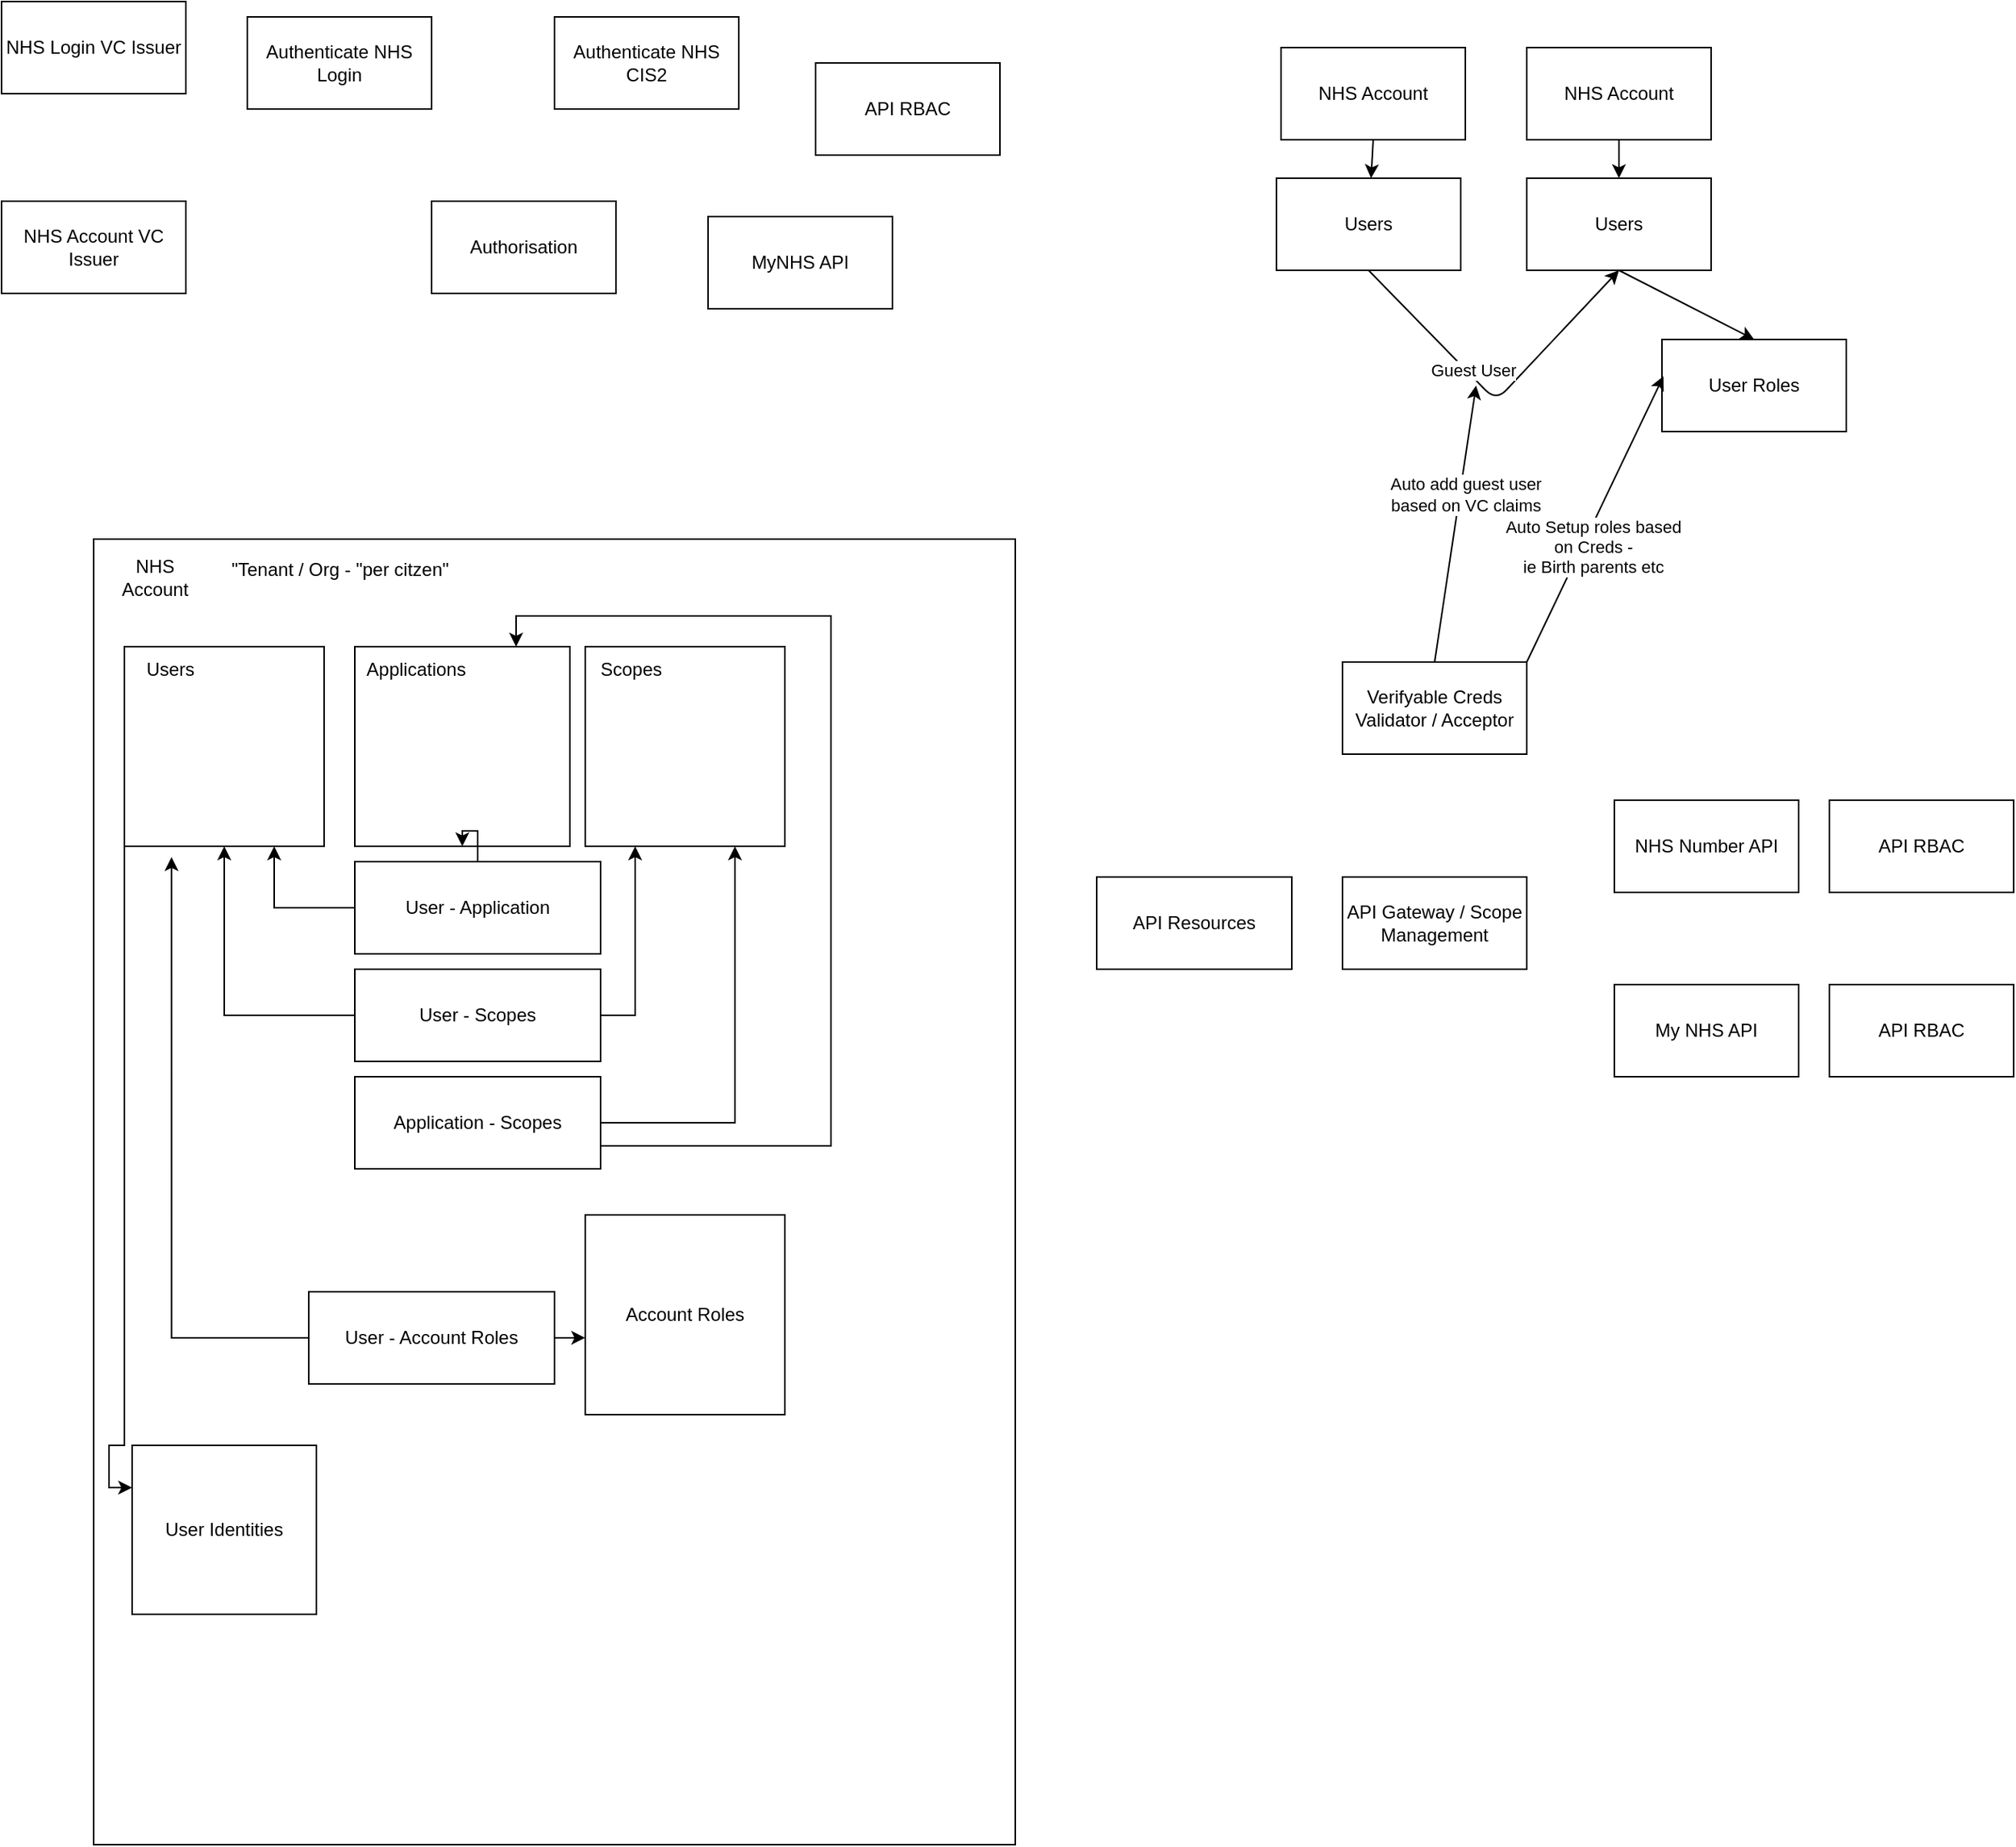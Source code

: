 <mxfile>
    <diagram id="KbdRSB4xixegALwZqxuM" name="Page-1">
        <mxGraphModel dx="1566" dy="1150" grid="1" gridSize="10" guides="1" tooltips="1" connect="1" arrows="1" fold="1" page="1" pageScale="1" pageWidth="827" pageHeight="1169" math="0" shadow="0">
            <root>
                <mxCell id="0"/>
                <mxCell id="1" parent="0"/>
                <mxCell id="Hq47bqaGIPakzZ_2F75P-1" value="MyNHS API" style="rounded=0;whiteSpace=wrap;html=1;" parent="1" vertex="1">
                    <mxGeometry x="500" y="210" width="120" height="60" as="geometry"/>
                </mxCell>
                <mxCell id="Hq47bqaGIPakzZ_2F75P-2" value="Authorisation" style="whiteSpace=wrap;html=1;" parent="1" vertex="1">
                    <mxGeometry x="320" y="200" width="120" height="60" as="geometry"/>
                </mxCell>
                <mxCell id="Hq47bqaGIPakzZ_2F75P-3" value="Authenticate NHS Login" style="whiteSpace=wrap;html=1;" parent="1" vertex="1">
                    <mxGeometry x="200" y="80" width="120" height="60" as="geometry"/>
                </mxCell>
                <mxCell id="Hq47bqaGIPakzZ_2F75P-4" value="Authenticate NHS CIS2" style="whiteSpace=wrap;html=1;" parent="1" vertex="1">
                    <mxGeometry x="400" y="80" width="120" height="60" as="geometry"/>
                </mxCell>
                <mxCell id="Hq47bqaGIPakzZ_2F75P-5" value="NHS Account VC Issuer" style="rounded=0;whiteSpace=wrap;html=1;" parent="1" vertex="1">
                    <mxGeometry x="40" y="200" width="120" height="60" as="geometry"/>
                </mxCell>
                <mxCell id="Hq47bqaGIPakzZ_2F75P-6" value="NHS Login VC Issuer" style="rounded=0;whiteSpace=wrap;html=1;" parent="1" vertex="1">
                    <mxGeometry x="40" y="70" width="120" height="60" as="geometry"/>
                </mxCell>
                <mxCell id="Hq47bqaGIPakzZ_2F75P-7" value="API RBAC" style="rounded=0;whiteSpace=wrap;html=1;" parent="1" vertex="1">
                    <mxGeometry x="570" y="110" width="120" height="60" as="geometry"/>
                </mxCell>
                <mxCell id="Hq47bqaGIPakzZ_2F75P-8" value="" style="rounded=0;whiteSpace=wrap;html=1;" parent="1" vertex="1">
                    <mxGeometry x="100" y="420" width="600" height="850" as="geometry"/>
                </mxCell>
                <mxCell id="Hq47bqaGIPakzZ_2F75P-9" value="NHS Account" style="text;html=1;strokeColor=none;fillColor=none;align=center;verticalAlign=middle;whiteSpace=wrap;rounded=0;" parent="1" vertex="1">
                    <mxGeometry x="110" y="430" width="60" height="30" as="geometry"/>
                </mxCell>
                <mxCell id="Hq47bqaGIPakzZ_2F75P-33" style="edgeStyle=orthogonalEdgeStyle;rounded=0;orthogonalLoop=1;jettySize=auto;html=1;exitX=0;exitY=1;exitDx=0;exitDy=0;entryX=0;entryY=0.25;entryDx=0;entryDy=0;" parent="1" source="Hq47bqaGIPakzZ_2F75P-10" target="Hq47bqaGIPakzZ_2F75P-32" edge="1">
                    <mxGeometry relative="1" as="geometry">
                        <Array as="points">
                            <mxPoint x="120" y="1010"/>
                            <mxPoint x="110" y="1010"/>
                            <mxPoint x="110" y="1038"/>
                        </Array>
                    </mxGeometry>
                </mxCell>
                <mxCell id="Hq47bqaGIPakzZ_2F75P-10" value="" style="rounded=0;whiteSpace=wrap;html=1;" parent="1" vertex="1">
                    <mxGeometry x="120" y="490" width="130" height="130" as="geometry"/>
                </mxCell>
                <mxCell id="Hq47bqaGIPakzZ_2F75P-11" value="Users" style="text;html=1;strokeColor=none;fillColor=none;align=center;verticalAlign=middle;whiteSpace=wrap;rounded=0;" parent="1" vertex="1">
                    <mxGeometry x="120" y="490" width="60" height="30" as="geometry"/>
                </mxCell>
                <mxCell id="Hq47bqaGIPakzZ_2F75P-12" value="" style="rounded=0;whiteSpace=wrap;html=1;" parent="1" vertex="1">
                    <mxGeometry x="270" y="490" width="140" height="130" as="geometry"/>
                </mxCell>
                <mxCell id="Hq47bqaGIPakzZ_2F75P-13" value="Applications" style="text;html=1;strokeColor=none;fillColor=none;align=center;verticalAlign=middle;whiteSpace=wrap;rounded=0;" parent="1" vertex="1">
                    <mxGeometry x="280" y="490" width="60" height="30" as="geometry"/>
                </mxCell>
                <mxCell id="Hq47bqaGIPakzZ_2F75P-15" value="" style="rounded=0;whiteSpace=wrap;html=1;" parent="1" vertex="1">
                    <mxGeometry x="420" y="490" width="130" height="130" as="geometry"/>
                </mxCell>
                <mxCell id="Hq47bqaGIPakzZ_2F75P-16" value="Scopes" style="text;html=1;strokeColor=none;fillColor=none;align=center;verticalAlign=middle;whiteSpace=wrap;rounded=0;" parent="1" vertex="1">
                    <mxGeometry x="420" y="490" width="60" height="30" as="geometry"/>
                </mxCell>
                <mxCell id="Hq47bqaGIPakzZ_2F75P-21" style="edgeStyle=orthogonalEdgeStyle;rounded=0;orthogonalLoop=1;jettySize=auto;html=1;exitX=0.5;exitY=0;exitDx=0;exitDy=0;" parent="1" source="Hq47bqaGIPakzZ_2F75P-17" target="Hq47bqaGIPakzZ_2F75P-12" edge="1">
                    <mxGeometry relative="1" as="geometry"/>
                </mxCell>
                <mxCell id="Hq47bqaGIPakzZ_2F75P-22" style="edgeStyle=orthogonalEdgeStyle;rounded=0;orthogonalLoop=1;jettySize=auto;html=1;exitX=0;exitY=0.5;exitDx=0;exitDy=0;entryX=0.75;entryY=1;entryDx=0;entryDy=0;" parent="1" source="Hq47bqaGIPakzZ_2F75P-17" target="Hq47bqaGIPakzZ_2F75P-10" edge="1">
                    <mxGeometry relative="1" as="geometry"/>
                </mxCell>
                <mxCell id="Hq47bqaGIPakzZ_2F75P-17" value="User - Application" style="rounded=0;whiteSpace=wrap;html=1;" parent="1" vertex="1">
                    <mxGeometry x="270" y="630" width="160" height="60" as="geometry"/>
                </mxCell>
                <mxCell id="Hq47bqaGIPakzZ_2F75P-23" style="edgeStyle=orthogonalEdgeStyle;rounded=0;orthogonalLoop=1;jettySize=auto;html=1;exitX=0;exitY=0.5;exitDx=0;exitDy=0;entryX=0.5;entryY=1;entryDx=0;entryDy=0;" parent="1" source="Hq47bqaGIPakzZ_2F75P-18" target="Hq47bqaGIPakzZ_2F75P-10" edge="1">
                    <mxGeometry relative="1" as="geometry"/>
                </mxCell>
                <mxCell id="Hq47bqaGIPakzZ_2F75P-24" style="edgeStyle=orthogonalEdgeStyle;rounded=0;orthogonalLoop=1;jettySize=auto;html=1;exitX=1;exitY=0.5;exitDx=0;exitDy=0;entryX=0.25;entryY=1;entryDx=0;entryDy=0;" parent="1" source="Hq47bqaGIPakzZ_2F75P-18" target="Hq47bqaGIPakzZ_2F75P-15" edge="1">
                    <mxGeometry relative="1" as="geometry"/>
                </mxCell>
                <mxCell id="Hq47bqaGIPakzZ_2F75P-18" value="User - Scopes" style="rounded=0;whiteSpace=wrap;html=1;" parent="1" vertex="1">
                    <mxGeometry x="270" y="700" width="160" height="60" as="geometry"/>
                </mxCell>
                <mxCell id="Hq47bqaGIPakzZ_2F75P-25" style="edgeStyle=orthogonalEdgeStyle;rounded=0;orthogonalLoop=1;jettySize=auto;html=1;exitX=1;exitY=0.5;exitDx=0;exitDy=0;entryX=0.75;entryY=1;entryDx=0;entryDy=0;" parent="1" source="Hq47bqaGIPakzZ_2F75P-19" target="Hq47bqaGIPakzZ_2F75P-15" edge="1">
                    <mxGeometry relative="1" as="geometry"/>
                </mxCell>
                <mxCell id="Hq47bqaGIPakzZ_2F75P-26" style="edgeStyle=orthogonalEdgeStyle;rounded=0;orthogonalLoop=1;jettySize=auto;html=1;exitX=1;exitY=0.75;exitDx=0;exitDy=0;entryX=0.75;entryY=0;entryDx=0;entryDy=0;" parent="1" source="Hq47bqaGIPakzZ_2F75P-19" target="Hq47bqaGIPakzZ_2F75P-12" edge="1">
                    <mxGeometry relative="1" as="geometry">
                        <Array as="points">
                            <mxPoint x="580" y="815"/>
                            <mxPoint x="580" y="470"/>
                            <mxPoint x="375" y="470"/>
                        </Array>
                    </mxGeometry>
                </mxCell>
                <mxCell id="Hq47bqaGIPakzZ_2F75P-19" value="Application - Scopes" style="rounded=0;whiteSpace=wrap;html=1;" parent="1" vertex="1">
                    <mxGeometry x="270" y="770" width="160" height="60" as="geometry"/>
                </mxCell>
                <mxCell id="Hq47bqaGIPakzZ_2F75P-27" value="Account Roles" style="rounded=0;whiteSpace=wrap;html=1;" parent="1" vertex="1">
                    <mxGeometry x="420" y="860" width="130" height="130" as="geometry"/>
                </mxCell>
                <mxCell id="Hq47bqaGIPakzZ_2F75P-30" style="edgeStyle=orthogonalEdgeStyle;rounded=0;orthogonalLoop=1;jettySize=auto;html=1;exitX=1;exitY=0.5;exitDx=0;exitDy=0;entryX=0;entryY=0.615;entryDx=0;entryDy=0;entryPerimeter=0;" parent="1" source="Hq47bqaGIPakzZ_2F75P-29" target="Hq47bqaGIPakzZ_2F75P-27" edge="1">
                    <mxGeometry relative="1" as="geometry"/>
                </mxCell>
                <mxCell id="Hq47bqaGIPakzZ_2F75P-31" style="edgeStyle=orthogonalEdgeStyle;rounded=0;orthogonalLoop=1;jettySize=auto;html=1;exitX=0;exitY=0.5;exitDx=0;exitDy=0;entryX=0.236;entryY=1.054;entryDx=0;entryDy=0;entryPerimeter=0;" parent="1" source="Hq47bqaGIPakzZ_2F75P-29" target="Hq47bqaGIPakzZ_2F75P-10" edge="1">
                    <mxGeometry relative="1" as="geometry"/>
                </mxCell>
                <mxCell id="Hq47bqaGIPakzZ_2F75P-29" value="User - Account Roles" style="rounded=0;whiteSpace=wrap;html=1;" parent="1" vertex="1">
                    <mxGeometry x="240" y="910" width="160" height="60" as="geometry"/>
                </mxCell>
                <mxCell id="Hq47bqaGIPakzZ_2F75P-32" value="User Identities" style="rounded=0;whiteSpace=wrap;html=1;" parent="1" vertex="1">
                    <mxGeometry x="125" y="1010" width="120" height="110" as="geometry"/>
                </mxCell>
                <mxCell id="10" style="edgeStyle=none;html=1;exitX=0.5;exitY=1;exitDx=0;exitDy=0;" edge="1" parent="1" source="2" target="6">
                    <mxGeometry relative="1" as="geometry"/>
                </mxCell>
                <mxCell id="2" value="NHS Account" style="whiteSpace=wrap;html=1;" vertex="1" parent="1">
                    <mxGeometry x="873" y="100" width="120" height="60" as="geometry"/>
                </mxCell>
                <mxCell id="11" style="edgeStyle=none;html=1;exitX=0.5;exitY=1;exitDx=0;exitDy=0;" edge="1" parent="1" source="4" target="7">
                    <mxGeometry relative="1" as="geometry"/>
                </mxCell>
                <mxCell id="4" value="NHS Account" style="whiteSpace=wrap;html=1;" vertex="1" parent="1">
                    <mxGeometry x="1033" y="100" width="120" height="60" as="geometry"/>
                </mxCell>
                <mxCell id="8" style="edgeStyle=none;html=1;exitX=0.5;exitY=1;exitDx=0;exitDy=0;entryX=0.5;entryY=1;entryDx=0;entryDy=0;" edge="1" parent="1" source="6" target="7">
                    <mxGeometry relative="1" as="geometry">
                        <Array as="points">
                            <mxPoint x="1013" y="330"/>
                        </Array>
                    </mxGeometry>
                </mxCell>
                <mxCell id="9" value="Guest User" style="edgeLabel;html=1;align=center;verticalAlign=middle;resizable=0;points=[];" vertex="1" connectable="0" parent="8">
                    <mxGeometry x="-0.202" y="3" relative="1" as="geometry">
                        <mxPoint as="offset"/>
                    </mxGeometry>
                </mxCell>
                <mxCell id="6" value="Users" style="whiteSpace=wrap;html=1;" vertex="1" parent="1">
                    <mxGeometry x="870" y="185" width="120" height="60" as="geometry"/>
                </mxCell>
                <mxCell id="14" style="edgeStyle=none;html=1;exitX=0.5;exitY=1;exitDx=0;exitDy=0;entryX=0.5;entryY=0;entryDx=0;entryDy=0;" edge="1" parent="1" source="7" target="13">
                    <mxGeometry relative="1" as="geometry"/>
                </mxCell>
                <mxCell id="7" value="Users" style="whiteSpace=wrap;html=1;" vertex="1" parent="1">
                    <mxGeometry x="1033" y="185" width="120" height="60" as="geometry"/>
                </mxCell>
                <mxCell id="13" value="User Roles" style="whiteSpace=wrap;html=1;" vertex="1" parent="1">
                    <mxGeometry x="1121" y="290" width="120" height="60" as="geometry"/>
                </mxCell>
                <mxCell id="17" style="edgeStyle=none;html=1;exitX=0.5;exitY=0;exitDx=0;exitDy=0;" edge="1" parent="1" source="16">
                    <mxGeometry relative="1" as="geometry">
                        <mxPoint x="1000" y="320" as="targetPoint"/>
                    </mxGeometry>
                </mxCell>
                <mxCell id="28" value="Auto add guest user&lt;br&gt;based on VC claims" style="edgeLabel;html=1;align=center;verticalAlign=middle;resizable=0;points=[];" vertex="1" connectable="0" parent="17">
                    <mxGeometry x="0.213" y="-3" relative="1" as="geometry">
                        <mxPoint as="offset"/>
                    </mxGeometry>
                </mxCell>
                <mxCell id="18" style="edgeStyle=none;html=1;exitX=1;exitY=0;exitDx=0;exitDy=0;entryX=0.008;entryY=0.4;entryDx=0;entryDy=0;entryPerimeter=0;" edge="1" parent="1" source="16" target="13">
                    <mxGeometry relative="1" as="geometry"/>
                </mxCell>
                <mxCell id="27" value="Auto Setup roles based &lt;br&gt;on Creds - &lt;br&gt;ie Birth parents etc" style="edgeLabel;html=1;align=center;verticalAlign=middle;resizable=0;points=[];" vertex="1" connectable="0" parent="18">
                    <mxGeometry x="-0.165" y="-5" relative="1" as="geometry">
                        <mxPoint x="1" as="offset"/>
                    </mxGeometry>
                </mxCell>
                <mxCell id="16" value="Verifyable Creds Validator / Acceptor" style="whiteSpace=wrap;html=1;" vertex="1" parent="1">
                    <mxGeometry x="913" y="500" width="120" height="60" as="geometry"/>
                </mxCell>
                <mxCell id="19" value="NHS Number API" style="whiteSpace=wrap;html=1;" vertex="1" parent="1">
                    <mxGeometry x="1090" y="590" width="120" height="60" as="geometry"/>
                </mxCell>
                <mxCell id="20" value="My NHS API" style="whiteSpace=wrap;html=1;" vertex="1" parent="1">
                    <mxGeometry x="1090" y="710" width="120" height="60" as="geometry"/>
                </mxCell>
                <mxCell id="22" value="API Resources" style="whiteSpace=wrap;html=1;" vertex="1" parent="1">
                    <mxGeometry x="753" y="640" width="127" height="60" as="geometry"/>
                </mxCell>
                <mxCell id="23" value="API Gateway / Scope Management" style="whiteSpace=wrap;html=1;" vertex="1" parent="1">
                    <mxGeometry x="913" y="640" width="120" height="60" as="geometry"/>
                </mxCell>
                <mxCell id="24" value="API RBAC" style="whiteSpace=wrap;html=1;" vertex="1" parent="1">
                    <mxGeometry x="1230" y="590" width="120" height="60" as="geometry"/>
                </mxCell>
                <mxCell id="25" value="API RBAC" style="whiteSpace=wrap;html=1;" vertex="1" parent="1">
                    <mxGeometry x="1230" y="710" width="120" height="60" as="geometry"/>
                </mxCell>
                <mxCell id="26" value="&quot;Tenant / Org - &quot;per citzen&quot;" style="text;html=1;align=center;verticalAlign=middle;resizable=0;points=[];autosize=1;strokeColor=none;fillColor=none;" vertex="1" parent="1">
                    <mxGeometry x="180" y="430" width="160" height="20" as="geometry"/>
                </mxCell>
            </root>
        </mxGraphModel>
    </diagram>
</mxfile>